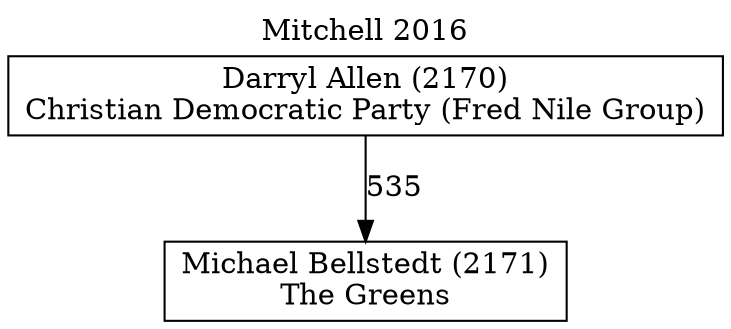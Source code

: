 // House preference flow
digraph "Michael Bellstedt (2171)_Mitchell_2016" {
	graph [label="Mitchell 2016" labelloc=t mclimit=10]
	node [shape=box]
	"Darryl Allen (2170)" [label="Darryl Allen (2170)
Christian Democratic Party (Fred Nile Group)"]
	"Michael Bellstedt (2171)" [label="Michael Bellstedt (2171)
The Greens"]
	"Darryl Allen (2170)" -> "Michael Bellstedt (2171)" [label=535]
}
